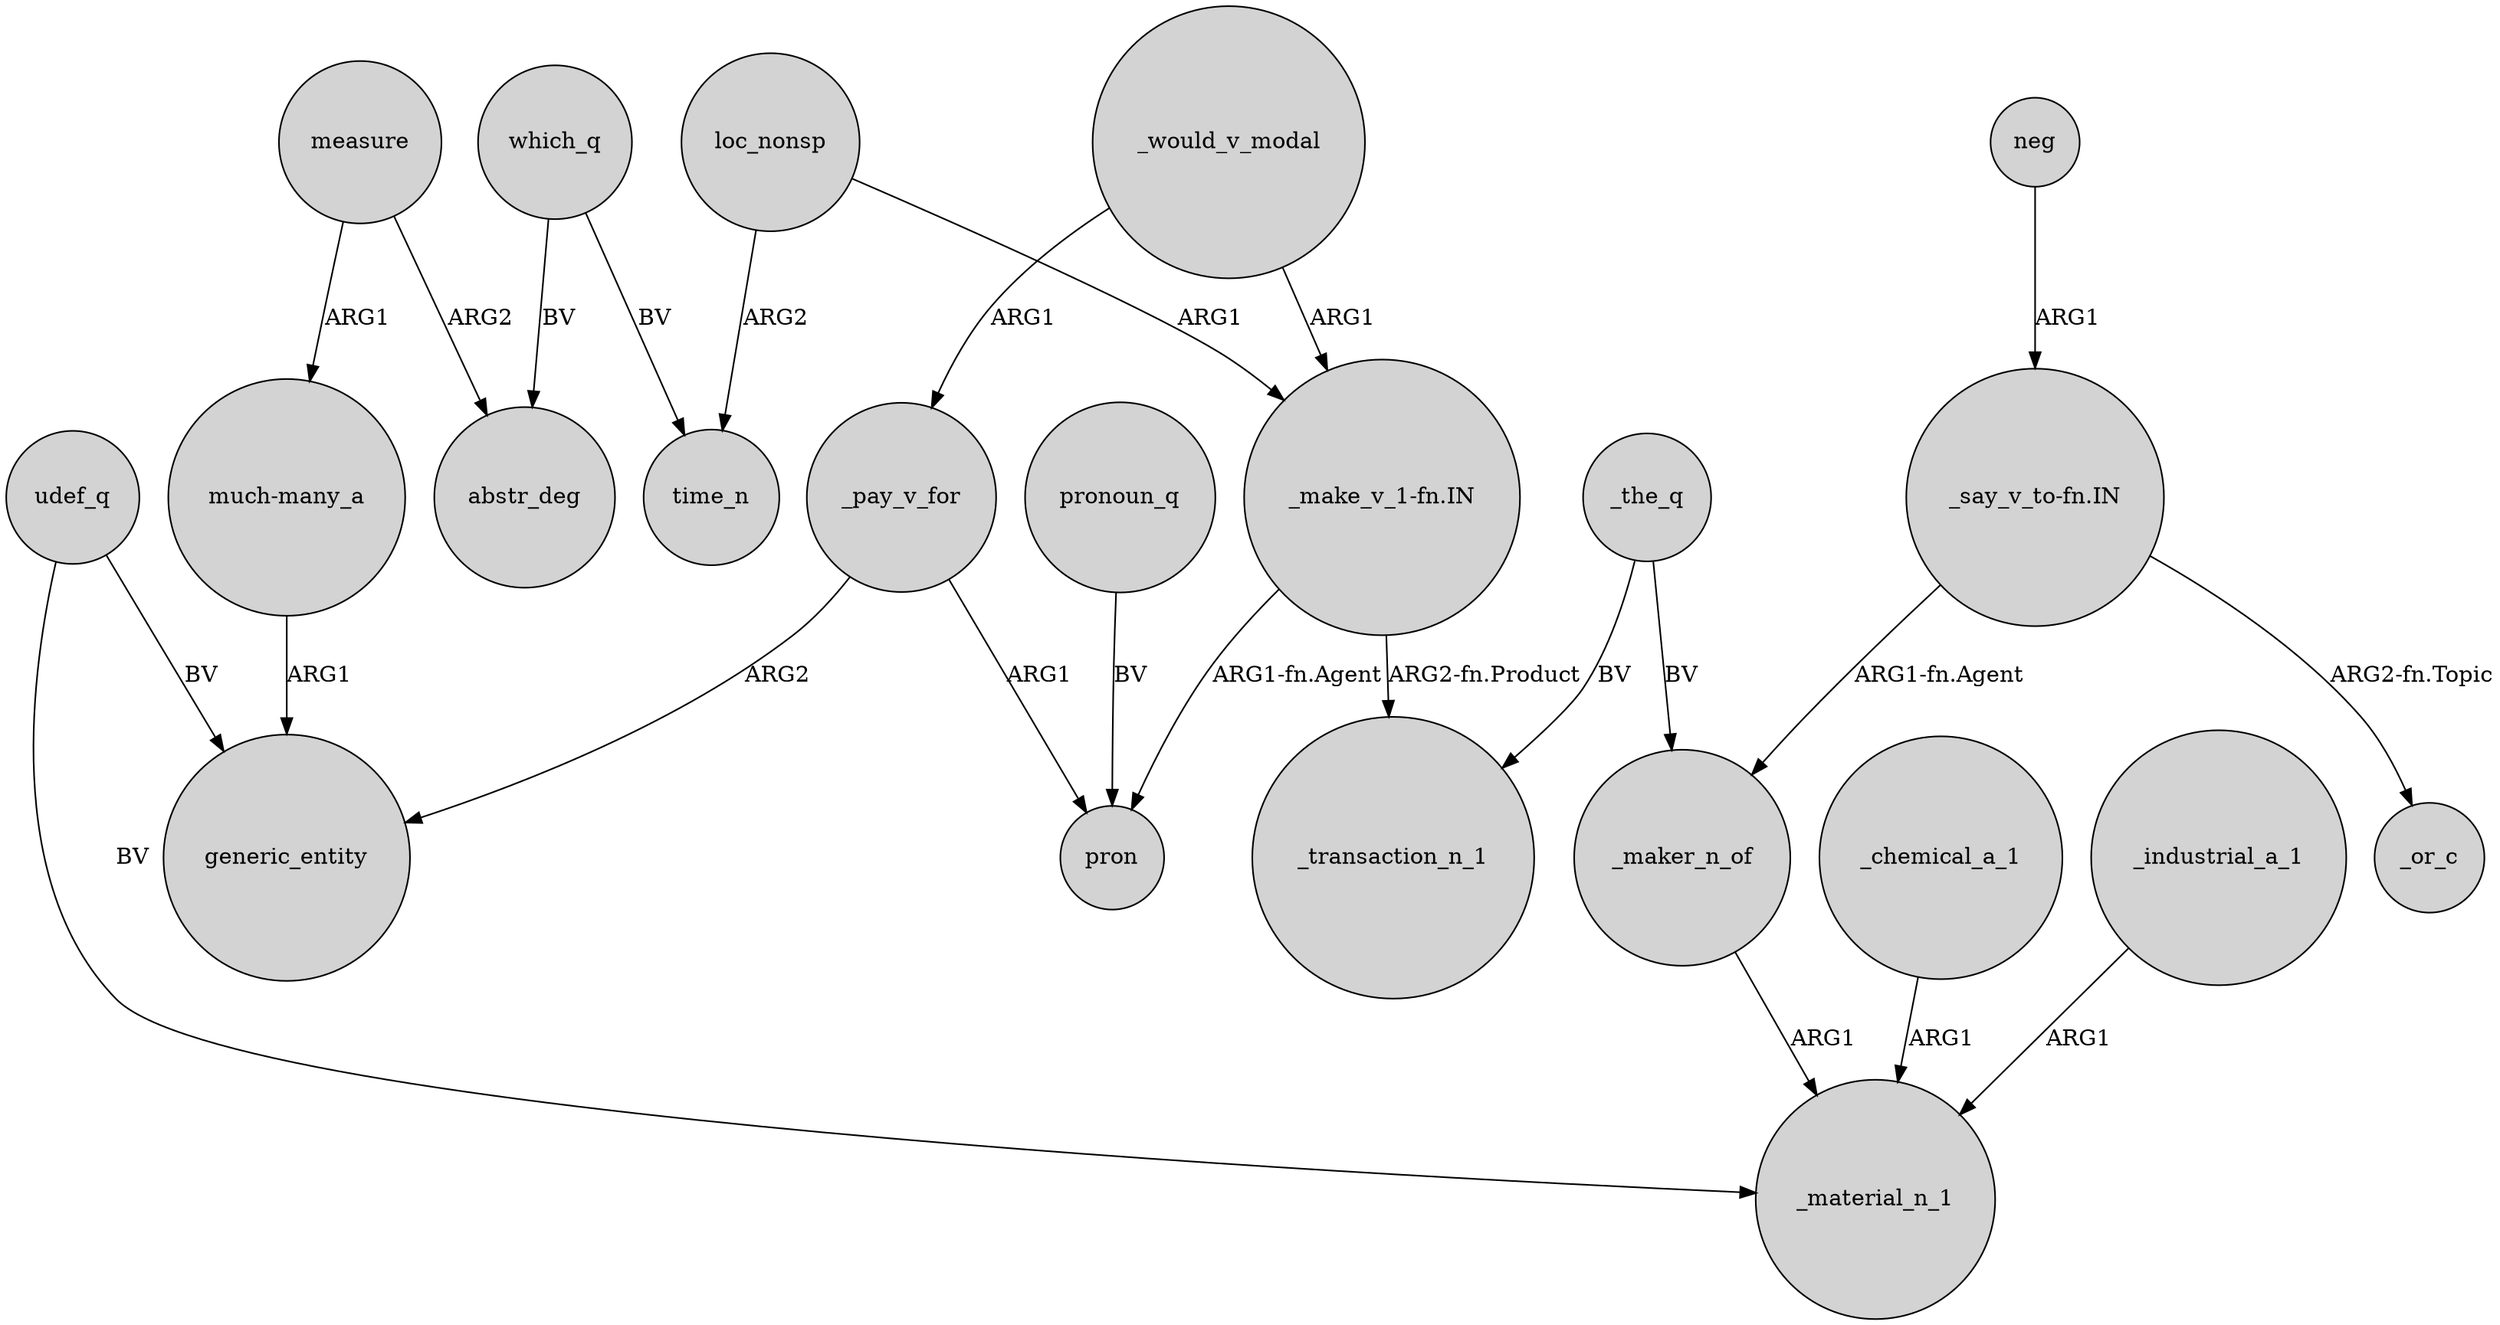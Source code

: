 digraph {
	node [shape=circle style=filled]
	measure -> abstr_deg [label=ARG2]
	udef_q -> generic_entity [label=BV]
	"_make_v_1-fn.IN" -> _transaction_n_1 [label="ARG2-fn.Product"]
	_would_v_modal -> _pay_v_for [label=ARG1]
	"_say_v_to-fn.IN" -> _or_c [label="ARG2-fn.Topic"]
	_chemical_a_1 -> _material_n_1 [label=ARG1]
	_would_v_modal -> "_make_v_1-fn.IN" [label=ARG1]
	"much-many_a" -> generic_entity [label=ARG1]
	neg -> "_say_v_to-fn.IN" [label=ARG1]
	which_q -> time_n [label=BV]
	_industrial_a_1 -> _material_n_1 [label=ARG1]
	_pay_v_for -> generic_entity [label=ARG2]
	_pay_v_for -> pron [label=ARG1]
	_the_q -> _maker_n_of [label=BV]
	loc_nonsp -> time_n [label=ARG2]
	pronoun_q -> pron [label=BV]
	"_make_v_1-fn.IN" -> pron [label="ARG1-fn.Agent"]
	which_q -> abstr_deg [label=BV]
	"_say_v_to-fn.IN" -> _maker_n_of [label="ARG1-fn.Agent"]
	measure -> "much-many_a" [label=ARG1]
	_the_q -> _transaction_n_1 [label=BV]
	_maker_n_of -> _material_n_1 [label=ARG1]
	udef_q -> _material_n_1 [label=BV]
	loc_nonsp -> "_make_v_1-fn.IN" [label=ARG1]
}

